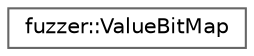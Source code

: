 digraph "Graphical Class Hierarchy"
{
 // LATEX_PDF_SIZE
  bgcolor="transparent";
  edge [fontname=Helvetica,fontsize=10,labelfontname=Helvetica,labelfontsize=10];
  node [fontname=Helvetica,fontsize=10,shape=box,height=0.2,width=0.4];
  rankdir="LR";
  Node0 [id="Node000000",label="fuzzer::ValueBitMap",height=0.2,width=0.4,color="grey40", fillcolor="white", style="filled",URL="$structfuzzer_1_1_value_bit_map.html",tooltip=" "];
}
